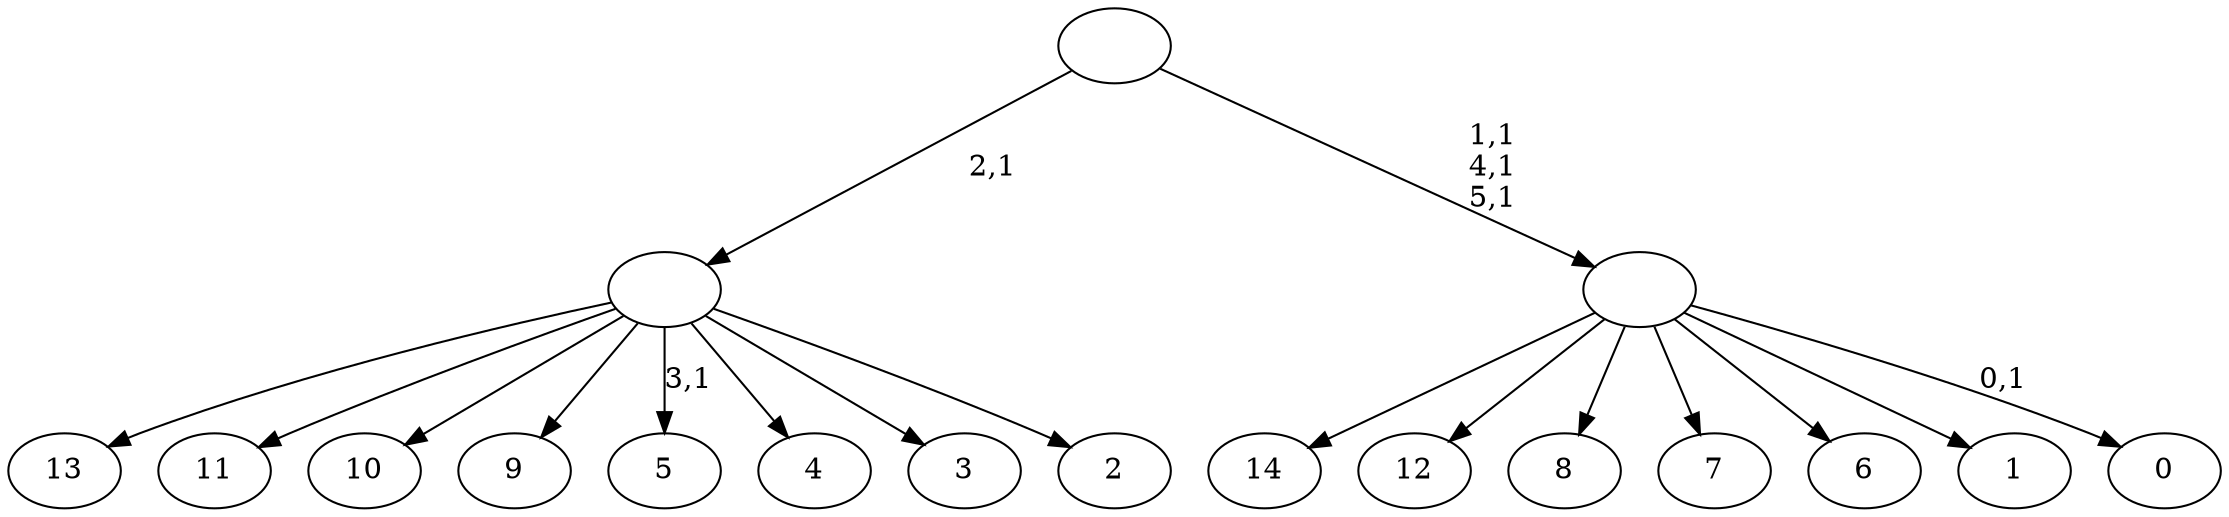 digraph T {
	21 [label="14"]
	20 [label="13"]
	19 [label="12"]
	18 [label="11"]
	17 [label="10"]
	16 [label="9"]
	15 [label="8"]
	14 [label="7"]
	13 [label="6"]
	12 [label="5"]
	10 [label="4"]
	9 [label="3"]
	8 [label="2"]
	7 [label=""]
	6 [label="1"]
	5 [label="0"]
	3 [label=""]
	0 [label=""]
	7 -> 12 [label="3,1"]
	7 -> 20 [label=""]
	7 -> 18 [label=""]
	7 -> 17 [label=""]
	7 -> 16 [label=""]
	7 -> 10 [label=""]
	7 -> 9 [label=""]
	7 -> 8 [label=""]
	3 -> 5 [label="0,1"]
	3 -> 21 [label=""]
	3 -> 19 [label=""]
	3 -> 15 [label=""]
	3 -> 14 [label=""]
	3 -> 13 [label=""]
	3 -> 6 [label=""]
	0 -> 3 [label="1,1\n4,1\n5,1"]
	0 -> 7 [label="2,1"]
}
